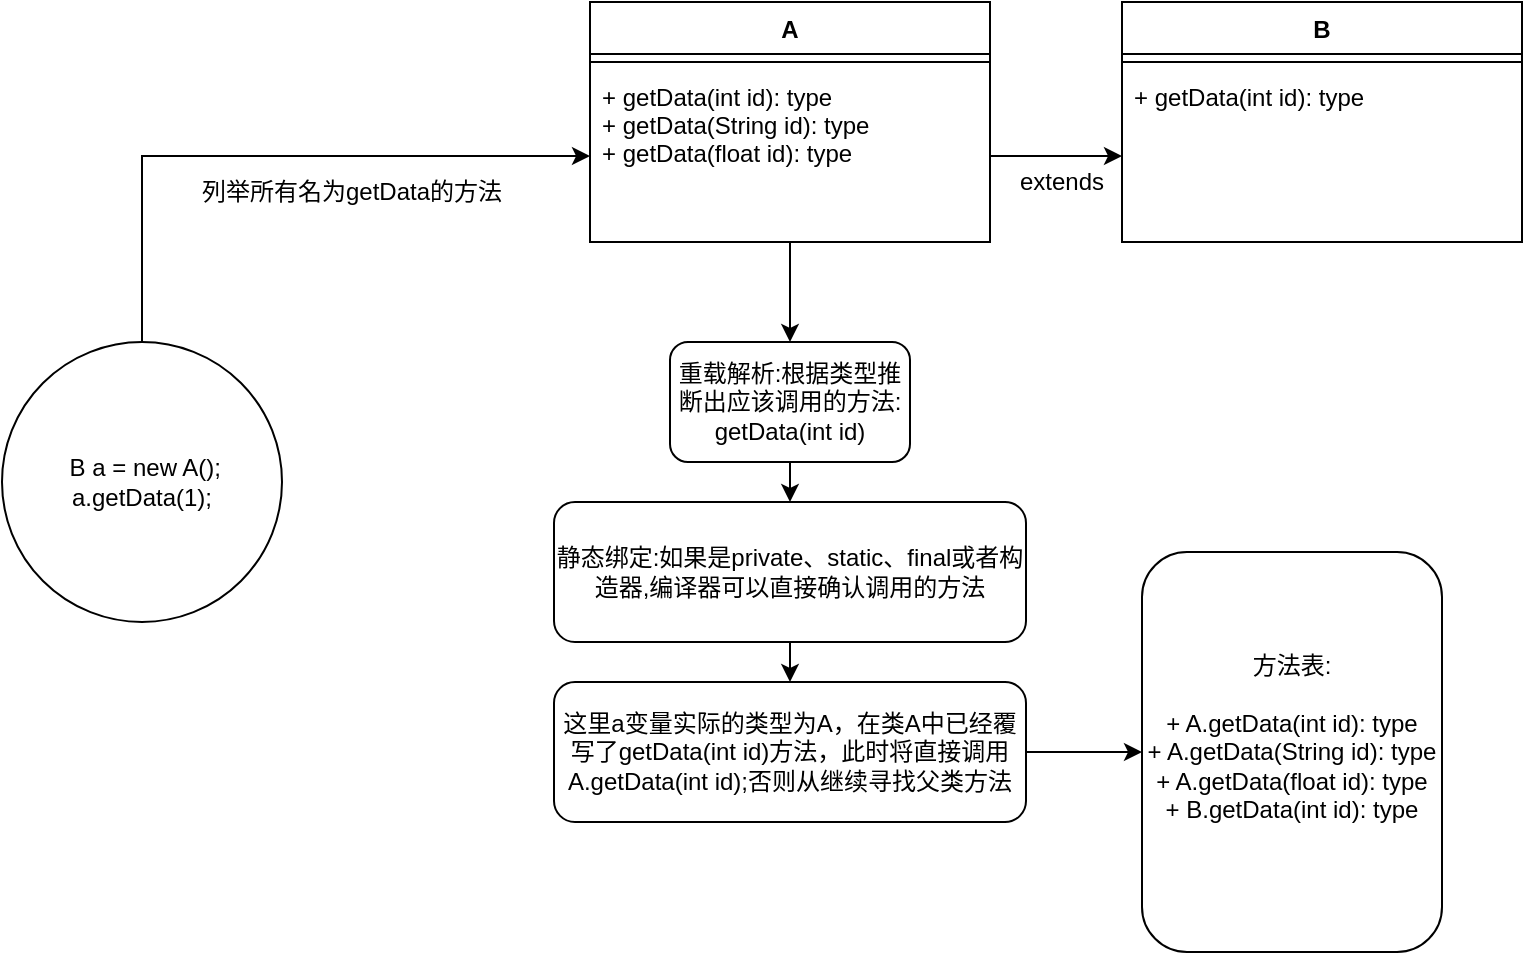 <mxfile version="14.1.8" type="device"><diagram id="H4V7AnhKH6QVcKwXRXtZ" name="第 1 页"><mxGraphModel dx="1849" dy="497" grid="1" gridSize="10" guides="1" tooltips="1" connect="1" arrows="1" fold="1" page="1" pageScale="1" pageWidth="827" pageHeight="1169" math="0" shadow="0"><root><mxCell id="0"/><mxCell id="1" parent="0"/><mxCell id="ZCasRJMlNBPwiNf4H-ue-9" style="edgeStyle=orthogonalEdgeStyle;rounded=0;orthogonalLoop=1;jettySize=auto;html=1;entryX=0.5;entryY=0;entryDx=0;entryDy=0;" parent="1" source="ZCasRJMlNBPwiNf4H-ue-1" edge="1"><mxGeometry relative="1" as="geometry"><mxPoint x="314" y="180" as="targetPoint"/></mxGeometry></mxCell><mxCell id="ZCasRJMlNBPwiNf4H-ue-1" value="A" style="swimlane;fontStyle=1;align=center;verticalAlign=top;childLayout=stackLayout;horizontal=1;startSize=26;horizontalStack=0;resizeParent=1;resizeParentMax=0;resizeLast=0;collapsible=1;marginBottom=0;" parent="1" vertex="1"><mxGeometry x="214" y="10" width="200" height="120" as="geometry"/></mxCell><mxCell id="ZCasRJMlNBPwiNf4H-ue-3" value="" style="line;strokeWidth=1;fillColor=none;align=left;verticalAlign=middle;spacingTop=-1;spacingLeft=3;spacingRight=3;rotatable=0;labelPosition=right;points=[];portConstraint=eastwest;" parent="ZCasRJMlNBPwiNf4H-ue-1" vertex="1"><mxGeometry y="26" width="200" height="8" as="geometry"/></mxCell><mxCell id="ZCasRJMlNBPwiNf4H-ue-4" value="+ getData(int id): type&#10;+ getData(String id): type&#10;+ getData(float id): type&#10;" style="text;strokeColor=none;fillColor=none;align=left;verticalAlign=top;spacingLeft=4;spacingRight=4;overflow=hidden;rotatable=0;points=[[0,0.5],[1,0.5]];portConstraint=eastwest;" parent="ZCasRJMlNBPwiNf4H-ue-1" vertex="1"><mxGeometry y="34" width="200" height="86" as="geometry"/></mxCell><mxCell id="ZCasRJMlNBPwiNf4H-ue-6" style="edgeStyle=orthogonalEdgeStyle;rounded=0;orthogonalLoop=1;jettySize=auto;html=1;" parent="1" source="ZCasRJMlNBPwiNf4H-ue-5" target="ZCasRJMlNBPwiNf4H-ue-4" edge="1"><mxGeometry relative="1" as="geometry"/></mxCell><mxCell id="ZCasRJMlNBPwiNf4H-ue-5" value="&amp;nbsp;B a = new A();&lt;br&gt;a.getData(1);" style="ellipse;whiteSpace=wrap;html=1;aspect=fixed;" parent="1" vertex="1"><mxGeometry x="-80" y="180" width="140" height="140" as="geometry"/></mxCell><mxCell id="ZCasRJMlNBPwiNf4H-ue-7" value="列举所有名为getData的方法" style="text;html=1;strokeColor=none;fillColor=none;align=center;verticalAlign=middle;whiteSpace=wrap;rounded=0;" parent="1" vertex="1"><mxGeometry x="10" y="90" width="170" height="30" as="geometry"/></mxCell><mxCell id="ZCasRJMlNBPwiNf4H-ue-13" style="edgeStyle=orthogonalEdgeStyle;rounded=0;orthogonalLoop=1;jettySize=auto;html=1;exitX=0.5;exitY=1;exitDx=0;exitDy=0;entryX=0.5;entryY=0;entryDx=0;entryDy=0;" parent="1" source="ZCasRJMlNBPwiNf4H-ue-11" target="ZCasRJMlNBPwiNf4H-ue-12" edge="1"><mxGeometry relative="1" as="geometry"/></mxCell><mxCell id="ZCasRJMlNBPwiNf4H-ue-11" value="&lt;span&gt;重载解析:根据类型推断出应该调用的方法:&lt;/span&gt;&lt;br&gt;&lt;span&gt;getData(int id)&lt;/span&gt;" style="rounded=1;whiteSpace=wrap;html=1;" parent="1" vertex="1"><mxGeometry x="254" y="180" width="120" height="60" as="geometry"/></mxCell><mxCell id="ZCasRJMlNBPwiNf4H-ue-23" style="edgeStyle=orthogonalEdgeStyle;rounded=0;orthogonalLoop=1;jettySize=auto;html=1;exitX=0.5;exitY=1;exitDx=0;exitDy=0;entryX=0.5;entryY=0;entryDx=0;entryDy=0;" parent="1" source="ZCasRJMlNBPwiNf4H-ue-12" target="ZCasRJMlNBPwiNf4H-ue-22" edge="1"><mxGeometry relative="1" as="geometry"/></mxCell><mxCell id="ZCasRJMlNBPwiNf4H-ue-12" value="静态绑定:如果是private、static、final或者构造器,编译器可以直接确认调用的方法" style="rounded=1;whiteSpace=wrap;html=1;" parent="1" vertex="1"><mxGeometry x="196" y="260" width="236" height="70" as="geometry"/></mxCell><mxCell id="ZCasRJMlNBPwiNf4H-ue-14" value="B" style="swimlane;fontStyle=1;align=center;verticalAlign=top;childLayout=stackLayout;horizontal=1;startSize=26;horizontalStack=0;resizeParent=1;resizeParentMax=0;resizeLast=0;collapsible=1;marginBottom=0;" parent="1" vertex="1"><mxGeometry x="480" y="10" width="200" height="120" as="geometry"/></mxCell><mxCell id="ZCasRJMlNBPwiNf4H-ue-15" value="" style="line;strokeWidth=1;fillColor=none;align=left;verticalAlign=middle;spacingTop=-1;spacingLeft=3;spacingRight=3;rotatable=0;labelPosition=right;points=[];portConstraint=eastwest;" parent="ZCasRJMlNBPwiNf4H-ue-14" vertex="1"><mxGeometry y="26" width="200" height="8" as="geometry"/></mxCell><mxCell id="ZCasRJMlNBPwiNf4H-ue-16" value="+ getData(int id): type&#10;" style="text;strokeColor=none;fillColor=none;align=left;verticalAlign=top;spacingLeft=4;spacingRight=4;overflow=hidden;rotatable=0;points=[[0,0.5],[1,0.5]];portConstraint=eastwest;" parent="ZCasRJMlNBPwiNf4H-ue-14" vertex="1"><mxGeometry y="34" width="200" height="86" as="geometry"/></mxCell><mxCell id="ZCasRJMlNBPwiNf4H-ue-20" style="edgeStyle=orthogonalEdgeStyle;rounded=0;orthogonalLoop=1;jettySize=auto;html=1;exitX=1;exitY=0.5;exitDx=0;exitDy=0;" parent="1" source="ZCasRJMlNBPwiNf4H-ue-4" target="ZCasRJMlNBPwiNf4H-ue-16" edge="1"><mxGeometry relative="1" as="geometry"/></mxCell><mxCell id="ZCasRJMlNBPwiNf4H-ue-21" value="extends" style="text;html=1;strokeColor=none;fillColor=none;align=center;verticalAlign=middle;whiteSpace=wrap;rounded=0;" parent="1" vertex="1"><mxGeometry x="430" y="90" width="40" height="20" as="geometry"/></mxCell><mxCell id="ZCasRJMlNBPwiNf4H-ue-38" style="edgeStyle=orthogonalEdgeStyle;rounded=0;orthogonalLoop=1;jettySize=auto;html=1;exitX=1;exitY=0.5;exitDx=0;exitDy=0;entryX=0;entryY=0.5;entryDx=0;entryDy=0;" parent="1" source="ZCasRJMlNBPwiNf4H-ue-22" target="ZCasRJMlNBPwiNf4H-ue-37" edge="1"><mxGeometry relative="1" as="geometry"/></mxCell><mxCell id="ZCasRJMlNBPwiNf4H-ue-22" value="这里a变量实际的类型为A，在类A中已经覆写了getData(int id)方法，此时将直接调用&lt;br&gt;A.getData(int id);否则从继续寻找父类方法" style="rounded=1;whiteSpace=wrap;html=1;" parent="1" vertex="1"><mxGeometry x="196" y="350" width="236" height="70" as="geometry"/></mxCell><mxCell id="ZCasRJMlNBPwiNf4H-ue-37" value="方法表:&lt;br&gt;&lt;span style=&quot;color: rgba(0 , 0 , 0 , 0) ; font-family: monospace ; font-size: 0px&quot;&gt;%3CmxGraphModel%3E%3Croot%3E%3CmxCell%20id%3D%220%22%2F%3E%3CmxCell%20id%3D%221%22%20parent%3D%220%22%2F%3E%3CmxCell%20id%3D%222%22%20value%3D%22%E9%9D%99%E6%80%81%E7%BB%91%E5%AE%9A%3A%E5%A6%82%E6%9E%9C%E6%98%AFprivate%E3%80%81static%E3%80%81final%E6%88%96%E8%80%85%E6%9E%84%E9%80%A0%E5%99%A8%2C%E7%BC%96%E8%AF%91%E5%99%A8%E5%8F%AF%E4%BB%A5%E7%9B%B4%E6%8E%A5%E7%A1%AE%E8%AE%A4%E8%B0%83%E7%94%A8%E7%9A%84%E6%96%B9%E6%B3%95%22%20style%3D%22rounded%3D1%3BwhiteSpace%3Dwrap%3Bhtml%3D1%3B%22%20vertex%3D%221%22%20parent%3D%221%22%3E%3CmxGeometry%20x%3D%22196%22%20y%3D%22260%22%20width%3D%22236%22%20height%3D%2270%22%20as%3D%22geometry%22%2F%3E%3C%2FmxCell%3E%3C%2Froot%3E%3C%2FmxGraphModel%3E&lt;/span&gt;&lt;span style=&quot;color: rgba(0 , 0 , 0 , 0) ; font-family: monospace ; font-size: 0px&quot;&gt;%3CmxGraphModel%3E%3Croot%3E%3CmxCell%20id%3D%220%22%2F%3E%3CmxCell%20id%3D%221%22%20parent%3D%220%22%2F%3E%3CmxCell%20id%3D%222%22%20value%3D%22%E9%9D%99%E6%80%81%E7%BB%91%E5%AE%9A%3A%E5%A6%82%E6%9E%9C%E6%98%AFprivate%E3%80%81static%E3%80%81final%E6%88%96%E8%80%85%E6%9E%84%E9%80%A0%E5%99%A8%2C%E7%BC%96%E8%AF%91%E5%99%A8%E5%8F%AF%E4%BB%A5%E7%9B%B4%E6%8E%A5%E7%A1%AE%E8%AE%A4%E8%B0%83%E7%94%A8%E7%9A%84%E6%96%B9%E6%B3%95%22%20style%3D%22rounded%3D1%3BwhiteSpace%3Dwrap%3Bhtml%3D1%3B%22%20vertex%3D%221%22%20parent%3D%221%22%3E%3CmxGeometry%20x%3D%22196%22%20y%3D%22260%22%20width%3D%22236%22%20height%3D%2270%22%20as%3D%22geometry%22%2F%3E%3C%2FmxCell%3E%3C%2Froot%3E%3C%2FmxGraphModel%3E&lt;br&gt;&lt;/span&gt;+ A.getData(int id): type&lt;br style=&quot;padding: 0px ; margin: 0px&quot;&gt;+ A.getData(String id): type&lt;br style=&quot;padding: 0px ; margin: 0px&quot;&gt;+ A.getData(float id): type&lt;div style=&quot;padding: 0px ; margin: 0px&quot;&gt;+ B.getData(int id): type&lt;div style=&quot;padding: 0px ; margin: 0px&quot;&gt;&lt;br style=&quot;padding: 0px ; margin: 0px ; text-align: left&quot;&gt;&lt;/div&gt;&lt;/div&gt;" style="rounded=1;whiteSpace=wrap;html=1;" parent="1" vertex="1"><mxGeometry x="490" y="285" width="150" height="200" as="geometry"/></mxCell></root></mxGraphModel></diagram></mxfile>
